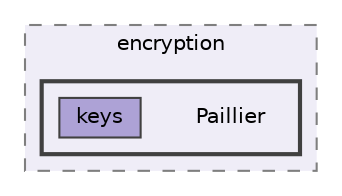 digraph "C:/Users/Katia/Documents/GitHub/code_base_obscuration/include/model/encryption/Paillier"
{
 // LATEX_PDF_SIZE
  bgcolor="transparent";
  edge [fontname=Helvetica,fontsize=10,labelfontname=Helvetica,labelfontsize=10];
  node [fontname=Helvetica,fontsize=10,shape=box,height=0.2,width=0.4];
  compound=true
  subgraph clusterdir_ba0356e607a188a8e535d91aa71cbaa1 {
    graph [ bgcolor="#efedf7", pencolor="grey50", label="encryption", fontname=Helvetica,fontsize=10 style="filled,dashed", URL="dir_ba0356e607a188a8e535d91aa71cbaa1.html",tooltip=""]
  subgraph clusterdir_d08c680ea2411c6d4ccecc6983741927 {
    graph [ bgcolor="#efedf7", pencolor="grey25", label="", fontname=Helvetica,fontsize=10 style="filled,bold", URL="dir_d08c680ea2411c6d4ccecc6983741927.html",tooltip=""]
    dir_d08c680ea2411c6d4ccecc6983741927 [shape=plaintext, label="Paillier"];
  dir_cf95d40c100649134a4ec13fc69aeb17 [label="keys", fillcolor="#ada2d6", color="grey25", style="filled", URL="dir_cf95d40c100649134a4ec13fc69aeb17.html",tooltip=""];
  }
  }
}
